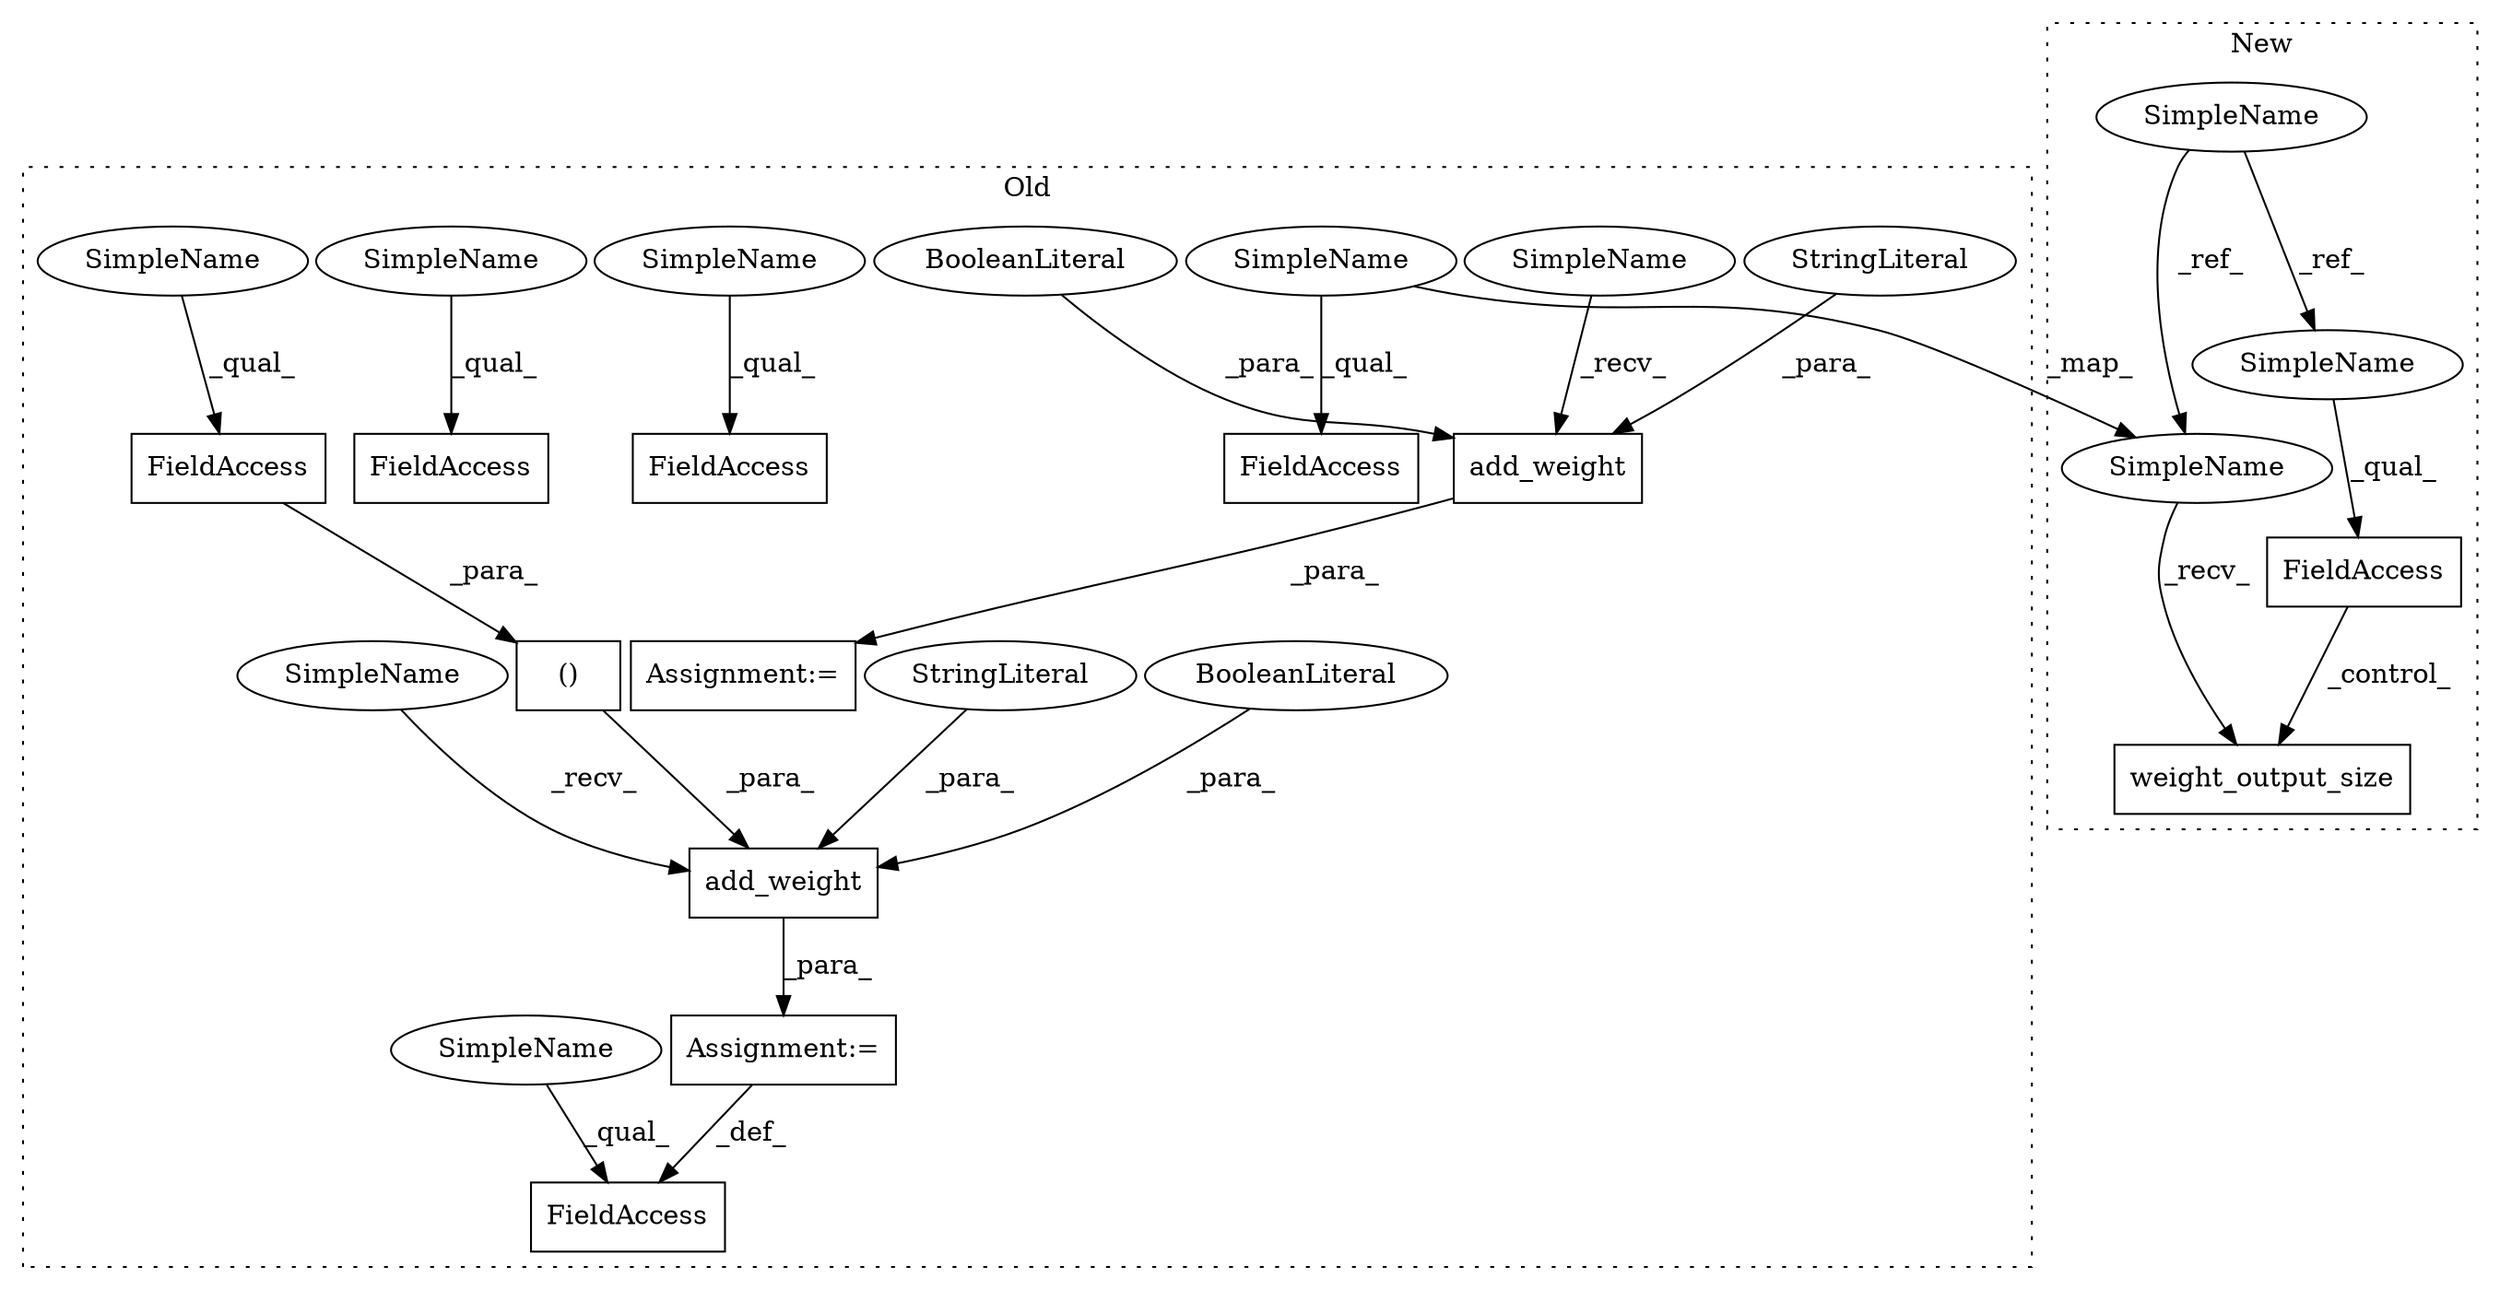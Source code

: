digraph G {
subgraph cluster0 {
1 [label="add_weight" a="32" s="5861,5939" l="11,1" shape="box"];
3 [label="()" a="106" s="5886" l="39" shape="box"];
5 [label="FieldAccess" a="22" s="5846" l="9" shape="box"];
6 [label="add_weight" a="32" s="5496,5596" l="11,1" shape="box"];
7 [label="BooleanLiteral" a="9" s="5935" l="4" shape="ellipse"];
8 [label="BooleanLiteral" a="9" s="5592" l="4" shape="ellipse"];
10 [label="FieldAccess" a="22" s="5696" l="11" shape="box"];
11 [label="StringLiteral" a="45" s="5872" l="6" shape="ellipse"];
12 [label="StringLiteral" a="45" s="5507" l="9" shape="ellipse"];
13 [label="FieldAccess" a="22" s="5552" l="20" shape="box"];
14 [label="FieldAccess" a="22" s="5768" l="20" shape="box"];
15 [label="FieldAccess" a="22" s="5910" l="15" shape="box"];
16 [label="Assignment:=" a="7" s="5490" l="1" shape="box"];
17 [label="Assignment:=" a="7" s="5855" l="1" shape="box"];
20 [label="SimpleName" a="42" s="5552" l="4" shape="ellipse"];
21 [label="SimpleName" a="42" s="5768" l="4" shape="ellipse"];
22 [label="SimpleName" a="42" s="5696" l="4" shape="ellipse"];
23 [label="SimpleName" a="42" s="5491" l="4" shape="ellipse"];
24 [label="SimpleName" a="42" s="5910" l="4" shape="ellipse"];
25 [label="SimpleName" a="42" s="5856" l="4" shape="ellipse"];
26 [label="SimpleName" a="42" s="5846" l="4" shape="ellipse"];
label = "Old";
style="dotted";
}
subgraph cluster1 {
2 [label="weight_output_size" a="32" s="5910" l="20" shape="box"];
4 [label="SimpleName" a="42" s="5649" l="4" shape="ellipse"];
9 [label="FieldAccess" a="22" s="5714" l="20" shape="box"];
18 [label="SimpleName" a="42" s="5905" l="4" shape="ellipse"];
19 [label="SimpleName" a="42" s="5714" l="4" shape="ellipse"];
label = "New";
style="dotted";
}
1 -> 17 [label="_para_"];
3 -> 1 [label="_para_"];
4 -> 19 [label="_ref_"];
4 -> 18 [label="_ref_"];
6 -> 16 [label="_para_"];
7 -> 1 [label="_para_"];
8 -> 6 [label="_para_"];
9 -> 2 [label="_control_"];
11 -> 1 [label="_para_"];
12 -> 6 [label="_para_"];
15 -> 3 [label="_para_"];
17 -> 5 [label="_def_"];
18 -> 2 [label="_recv_"];
19 -> 9 [label="_qual_"];
20 -> 13 [label="_qual_"];
20 -> 18 [label="_map_"];
21 -> 14 [label="_qual_"];
22 -> 10 [label="_qual_"];
23 -> 6 [label="_recv_"];
24 -> 15 [label="_qual_"];
25 -> 1 [label="_recv_"];
26 -> 5 [label="_qual_"];
}
